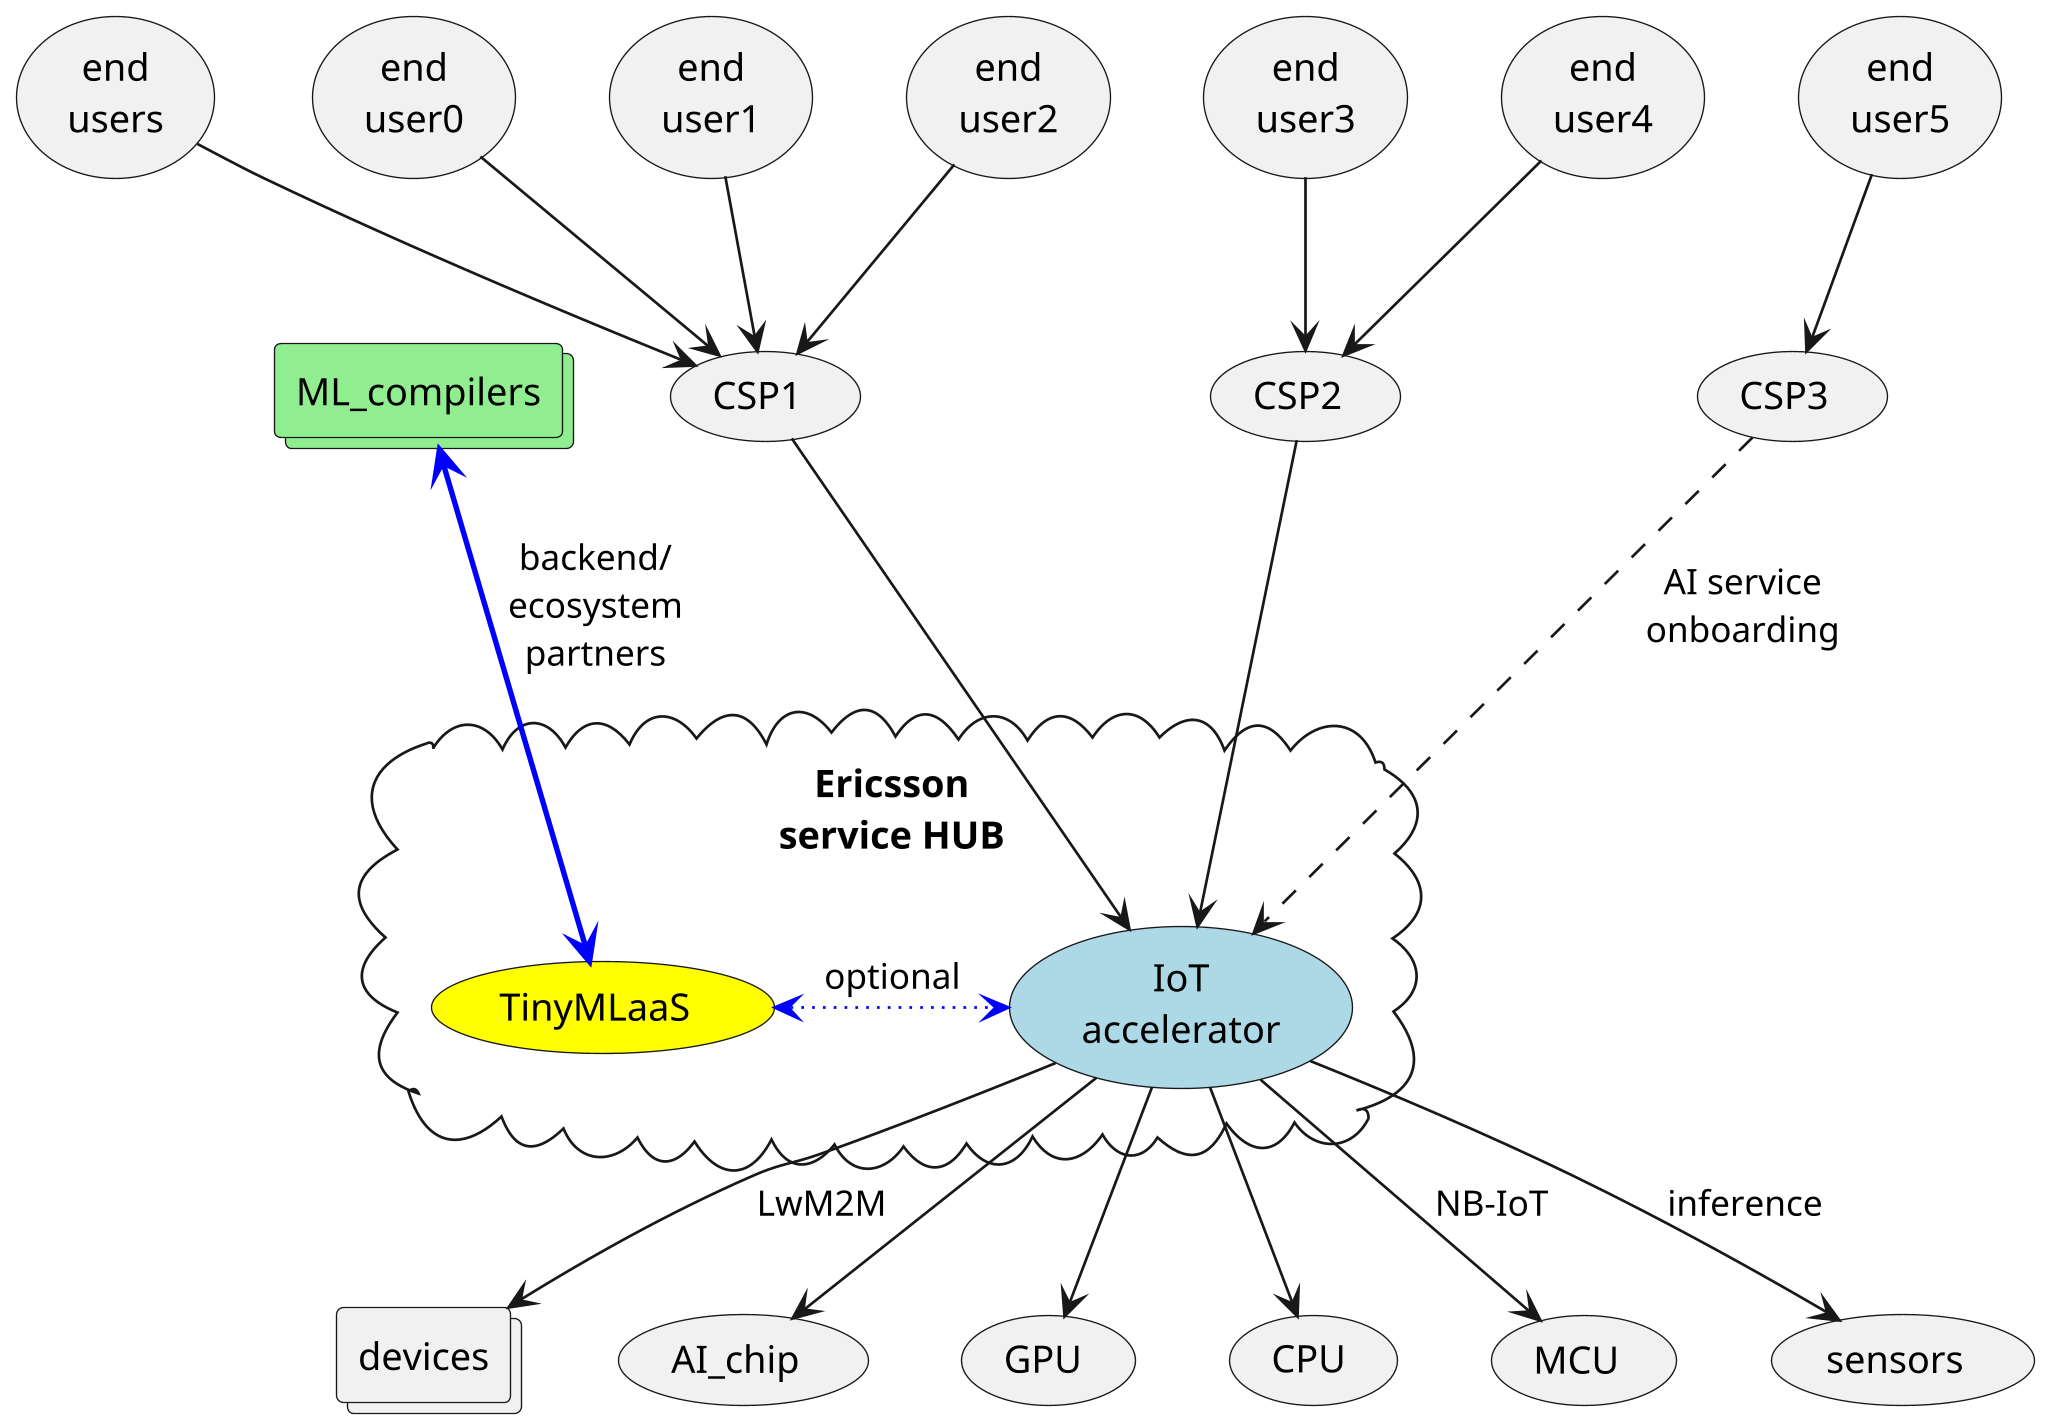 @startuml
scale 2048 width

(end\nusers) -down-> (CSP1)
(end\nuser0) -down-> (CSP1)
(end\nuser1) -down-> (CSP1)
(end\nuser2) -down-> (CSP1)

(end\nuser3) -down-> (CSP2)
(end\nuser4) -down-> (CSP2)

(end\nuser5) -down-> (CSP3)

cloud "**Ericsson**\n**service HUB**\n" {
        (TinyMLaaS) #yellow
        (IoT\naccelerator) #lightblue
        (TinyMLaaS) <-[#blue,bold,dotted]> (IoT\naccelerator) : optional
}

(CSP1) -down-> (IoT\naccelerator)
(CSP2) -down-> (IoT\naccelerator)

(CSP3) .down-> (IoT\naccelerator) : "AI service\nonboarding"

collections devices
(IoT\naccelerator) -down-> (AI_chip)
(IoT\naccelerator) -down-> (GPU)
(IoT\naccelerator) -down-> (CPU)
(IoT\naccelerator) -down-> (MCU) : NB-IoT
(IoT\naccelerator) -down-> (sensors) : inference
(IoT\naccelerator) -down-> devices : LwM2M

collections ML_compilers #lightgreen
(TinyMLaaS) <-[#blue,bold]up-> ML_compilers : "backend/\necosystem\npartners"

@enduml
